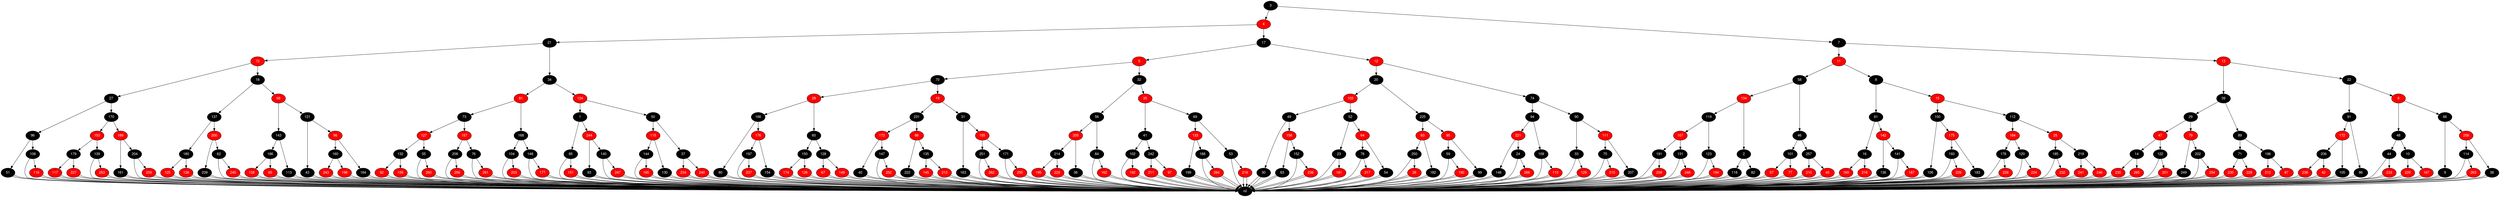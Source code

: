 digraph RB_Teste {
	node [fontname="Helvetica,Arial,sans-serif" style="filled"]
	edge [fontname="Helvetica,Arial,sans-serif" color="black"]

	{
		node [fillcolor=" black" fontcolor=" white"] nil 
		node [fillcolor=" black" fontcolor=" white"] 3 
		node [fillcolor=" red" fontcolor=" white"] 4 
		node [fillcolor=" black" fontcolor=" white"] 21 
		node [fillcolor=" red" fontcolor=" white"] 72 
		node [fillcolor=" black" fontcolor=" white"] 27 
		node [fillcolor=" black" fontcolor=" white"] 96 
		node [fillcolor=" black" fontcolor=" white"] 51 
		node [fillcolor=" black" fontcolor=" white"] 108 
		node [fillcolor=" red" fontcolor=" white"] 116 
		node [fillcolor=" black" fontcolor=" white"] 170 
		node [fillcolor=" red" fontcolor=" white"] 153 
		node [fillcolor=" black" fontcolor=" white"] 179 
		node [fillcolor=" red" fontcolor=" white"] 117 
		node [fillcolor=" red" fontcolor=" white"] 227 
		node [fillcolor=" black" fontcolor=" white"] 139 
		node [fillcolor=" red" fontcolor=" white"] 253 
		node [fillcolor=" red" fontcolor=" white"] 189 
		node [fillcolor=" black" fontcolor=" white"] 161 
		node [fillcolor=" black" fontcolor=" white"] 204 
		node [fillcolor=" red" fontcolor=" white"] 259 
		node [fillcolor=" black" fontcolor=" white"] 18 
		node [fillcolor=" black" fontcolor=" white"] 137 
		node [fillcolor=" black" fontcolor=" white"] 180 
		node [fillcolor=" red" fontcolor=" white"] 125 
		node [fillcolor=" red" fontcolor=" white"] 138 
		node [fillcolor=" red" fontcolor=" white"] 200 
		node [fillcolor=" black" fontcolor=" white"] 239 
		node [fillcolor=" black" fontcolor=" white"] 62 
		node [fillcolor=" red" fontcolor=" white"] 245 
		node [fillcolor=" red" fontcolor=" white"] 68 
		node [fillcolor=" black" fontcolor=" white"] 143 
		node [fillcolor=" black" fontcolor=" white"] 186 
		node [fillcolor=" red" fontcolor=" white"] 158 
		node [fillcolor=" red" fontcolor=" white"] 65 
		node [fillcolor=" black" fontcolor=" white"] 113 
		node [fillcolor=" black" fontcolor=" white"] 121 
		node [fillcolor=" black" fontcolor=" white"] 43 
		node [fillcolor=" red" fontcolor=" white"] 98 
		node [fillcolor=" black" fontcolor=" white"] 160 
		node [fillcolor=" red" fontcolor=" white"] 243 
		node [fillcolor=" red" fontcolor=" white"] 198 
		node [fillcolor=" black" fontcolor=" white"] 164 
		node [fillcolor=" black" fontcolor=" white"] 34 
		node [fillcolor=" red" fontcolor=" white"] 81 
		node [fillcolor=" black" fontcolor=" white"] 73 
		node [fillcolor=" red" fontcolor=" white"] 127 
		node [fillcolor=" black" fontcolor=" white"] 132 
		node [fillcolor=" red" fontcolor=" white"] 92 
		node [fillcolor=" red" fontcolor=" white"] 159 
		node [fillcolor=" black" fontcolor=" white"] 55 
		node [fillcolor=" red" fontcolor=" white"] 260 
		node [fillcolor=" red" fontcolor=" white"] 157 
		node [fillcolor=" black" fontcolor=" white"] 208 
		node [fillcolor=" red" fontcolor=" white"] 256 
		node [fillcolor=" black" fontcolor=" white"] 76 
		node [fillcolor=" red" fontcolor=" white"] 261 
		node [fillcolor=" black" fontcolor=" white"] 168 
		node [fillcolor=" black" fontcolor=" white"] 104 
		node [fillcolor=" red" fontcolor=" white"] 203 
		node [fillcolor=" black" fontcolor=" white"] 148 
		node [fillcolor=" red" fontcolor=" white"] 177 
		node [fillcolor=" red" fontcolor=" white"] 124 
		node [fillcolor=" black" fontcolor=" white"] 1 
		node [fillcolor=" black" fontcolor=" white"] 85 
		node [fillcolor=" red" fontcolor=" white"] 151 
		node [fillcolor=" red" fontcolor=" white"] 244 
		node [fillcolor=" black" fontcolor=" white"] 93 
		node [fillcolor=" black" fontcolor=" white"] 140 
		node [fillcolor=" red" fontcolor=" white"] 247 
		node [fillcolor=" black" fontcolor=" white"] 50 
		node [fillcolor=" red" fontcolor=" white"] 115 
		node [fillcolor=" black" fontcolor=" white"] 144 
		node [fillcolor=" red" fontcolor=" white"] 165 
		node [fillcolor=" black" fontcolor=" white"] 130 
		node [fillcolor=" black" fontcolor=" white"] 37 
		node [fillcolor=" red" fontcolor=" white"] 234 
		node [fillcolor=" red" fontcolor=" white"] 240 
		node [fillcolor=" black" fontcolor=" white"] 17 
		node [fillcolor=" red" fontcolor=" white"] 5 
		node [fillcolor=" black" fontcolor=" white"] 70 
		node [fillcolor=" red" fontcolor=" white"] 28 
		node [fillcolor=" black" fontcolor=" white"] 166 
		node [fillcolor=" black" fontcolor=" white"] 80 
		node [fillcolor=" red" fontcolor=" white"] 176 
		node [fillcolor=" black" fontcolor=" white"] 197 
		node [fillcolor=" red" fontcolor=" white"] 237 
		node [fillcolor=" black" fontcolor=" white"] 154 
		node [fillcolor=" black" fontcolor=" white"] 60 
		node [fillcolor=" black" fontcolor=" white"] 150 
		node [fillcolor=" red" fontcolor=" white"] 174 
		node [fillcolor=" red" fontcolor=" white"] 126 
		node [fillcolor=" black" fontcolor=" white"] 128 
		node [fillcolor=" red" fontcolor=" white"] 67 
		node [fillcolor=" red" fontcolor=" white"] 149 
		node [fillcolor=" red" fontcolor=" white"] 19 
		node [fillcolor=" black" fontcolor=" white"] 231 
		node [fillcolor=" red" fontcolor=" white"] 173 
		node [fillcolor=" black" fontcolor=" white"] 40 
		node [fillcolor=" black" fontcolor=" white"] 147 
		node [fillcolor=" red" fontcolor=" white"] 252 
		node [fillcolor=" red" fontcolor=" white"] 88 
		node [fillcolor=" black" fontcolor=" white"] 222 
		node [fillcolor=" black" fontcolor=" white"] 135 
		node [fillcolor=" red" fontcolor=" white"] 145 
		node [fillcolor=" red" fontcolor=" white"] 213 
		node [fillcolor=" black" fontcolor=" white"] 31 
		node [fillcolor=" black" fontcolor=" white"] 163 
		node [fillcolor=" red" fontcolor=" white"] 155 
		node [fillcolor=" black" fontcolor=" white"] 251 
		node [fillcolor=" red" fontcolor=" white"] 262 
		node [fillcolor=" black" fontcolor=" white"] 171 
		node [fillcolor=" red" fontcolor=" white"] 255 
		node [fillcolor=" black" fontcolor=" white"] 32 
		node [fillcolor=" black" fontcolor=" white"] 56 
		node [fillcolor=" red" fontcolor=" white"] 205 
		node [fillcolor=" black" fontcolor=" white"] 214 
		node [fillcolor=" red" fontcolor=" white"] 195 
		node [fillcolor=" red" fontcolor=" white"] 223 
		node [fillcolor=" black" fontcolor=" white"] 36 
		node [fillcolor=" black" fontcolor=" white"] 84 
		node [fillcolor=" red" fontcolor=" white"] 162 
		node [fillcolor=" red" fontcolor=" white"] 35 
		node [fillcolor=" black" fontcolor=" white"] 41 
		node [fillcolor=" black" fontcolor=" white"] 102 
		node [fillcolor=" red" fontcolor=" white"] 192 
		node [fillcolor=" black" fontcolor=" white"] 242 
		node [fillcolor=" red" fontcolor=" white"] 211 
		node [fillcolor=" red" fontcolor=" white"] 97 
		node [fillcolor=" black" fontcolor=" white"] 69 
		node [fillcolor=" red" fontcolor=" white"] 133 
		node [fillcolor=" black" fontcolor=" white"] 199 
		node [fillcolor=" black" fontcolor=" white"] 188 
		node [fillcolor=" red" fontcolor=" white"] 264 
		node [fillcolor=" black" fontcolor=" white"] 53 
		node [fillcolor=" red" fontcolor=" white"] 216 
		node [fillcolor=" red" fontcolor=" white"] 12 
		node [fillcolor=" black" fontcolor=" white"] 20 
		node [fillcolor=" red" fontcolor=" white"] 103 
		node [fillcolor=" black" fontcolor=" white"] 49 
		node [fillcolor=" black" fontcolor=" white"] 30 
		node [fillcolor=" red" fontcolor=" white"] 156 
		node [fillcolor=" black" fontcolor=" white"] 63 
		node [fillcolor=" black" fontcolor=" white"] 152 
		node [fillcolor=" red" fontcolor=" white"] 236 
		node [fillcolor=" black" fontcolor=" white"] 52 
		node [fillcolor=" black" fontcolor=" white"] 23 
		node [fillcolor=" red" fontcolor=" white"] 181 
		node [fillcolor=" red" fontcolor=" white"] 64 
		node [fillcolor=" black" fontcolor=" white"] 78 
		node [fillcolor=" red" fontcolor=" white"] 217 
		node [fillcolor=" black" fontcolor=" white"] 54 
		node [fillcolor=" black" fontcolor=" white"] 225 
		node [fillcolor=" red" fontcolor=" white"] 83 
		node [fillcolor=" black" fontcolor=" white"] 250 
		node [fillcolor=" red" fontcolor=" white"] 26 
		node [fillcolor=" black" fontcolor=" white"] 182 
		node [fillcolor=" red" fontcolor=" white"] 95 
		node [fillcolor=" black" fontcolor=" white"] 59 
		node [fillcolor=" red" fontcolor=" white"] 190 
		node [fillcolor=" black" fontcolor=" white"] 99 
		node [fillcolor=" black" fontcolor=" white"] 74 
		node [fillcolor=" black" fontcolor=" white"] 94 
		node [fillcolor=" red" fontcolor=" white"] 221 
		node [fillcolor=" black" fontcolor=" white"] 146 
		node [fillcolor=" black" fontcolor=" white"] 24 
		node [fillcolor=" red" fontcolor=" white"] 266 
		node [fillcolor=" black" fontcolor=" white"] 109 
		node [fillcolor=" red" fontcolor=" white"] 110 
		node [fillcolor=" black" fontcolor=" white"] 90 
		node [fillcolor=" black" fontcolor=" white"] 33 
		node [fillcolor=" red" fontcolor=" white"] 129 
		node [fillcolor=" red" fontcolor=" white"] 111 
		node [fillcolor=" black" fontcolor=" white"] 75 
		node [fillcolor=" red" fontcolor=" white"] 215 
		node [fillcolor=" black" fontcolor=" white"] 207 
		node [fillcolor=" black" fontcolor=" white"] 7 
		node [fillcolor=" red" fontcolor=" white"] 11 
		node [fillcolor=" black" fontcolor=" white"] 58 
		node [fillcolor=" red" fontcolor=" white"] 134 
		node [fillcolor=" black" fontcolor=" white"] 119 
		node [fillcolor=" red" fontcolor=" white"] 107 
		node [fillcolor=" black" fontcolor=" white"] 191 
		node [fillcolor=" red" fontcolor=" white"] 209 
		node [fillcolor=" black" fontcolor=" white"] 131 
		node [fillcolor=" red" fontcolor=" white"] 248 
		node [fillcolor=" black" fontcolor=" white"] 123 
		node [fillcolor=" red" fontcolor=" white"] 194 
		node [fillcolor=" black" fontcolor=" white"] 2 
		node [fillcolor=" black" fontcolor=" white"] 118 
		node [fillcolor=" black" fontcolor=" white"] 82 
		node [fillcolor=" black" fontcolor=" white"] 46 
		node [fillcolor=" black" fontcolor=" white"] 101 
		node [fillcolor=" red" fontcolor=" white"] 57 
		node [fillcolor=" red" fontcolor=" white"] 77 
		node [fillcolor=" black" fontcolor=" white"] 257 
		node [fillcolor=" red" fontcolor=" white"] 210 
		node [fillcolor=" red" fontcolor=" white"] 45 
		node [fillcolor=" black" fontcolor=" white"] 8 
		node [fillcolor=" black" fontcolor=" white"] 61 
		node [fillcolor=" black" fontcolor=" white"] 16 
		node [fillcolor=" red" fontcolor=" white"] 169 
		node [fillcolor=" red" fontcolor=" white"] 218 
		node [fillcolor=" red" fontcolor=" white"] 142 
		node [fillcolor=" black" fontcolor=" white"] 136 
		node [fillcolor=" black" fontcolor=" white"] 141 
		node [fillcolor=" red" fontcolor=" white"] 187 
		node [fillcolor=" red" fontcolor=" white"] 15 
		node [fillcolor=" black" fontcolor=" white"] 100 
		node [fillcolor=" black" fontcolor=" white"] 106 
		node [fillcolor=" red" fontcolor=" white"] 175 
		node [fillcolor=" black" fontcolor=" white"] 193 
		node [fillcolor=" red" fontcolor=" white"] 226 
		node [fillcolor=" black" fontcolor=" white"] 183 
		node [fillcolor=" black" fontcolor=" white"] 112 
		node [fillcolor=" red" fontcolor=" white"] 184 
		node [fillcolor=" black" fontcolor=" white"] 178 
		node [fillcolor=" red" fontcolor=" white"] 229 
		node [fillcolor=" black" fontcolor=" white"] 120 
		node [fillcolor=" red" fontcolor=" white"] 224 
		node [fillcolor=" red" fontcolor=" white"] 25 
		node [fillcolor=" black" fontcolor=" white"] 185 
		node [fillcolor=" red" fontcolor=" white"] 232 
		node [fillcolor=" black" fontcolor=" white"] 219 
		node [fillcolor=" red" fontcolor=" white"] 241 
		node [fillcolor=" red" fontcolor=" white"] 246 
		node [fillcolor=" red" fontcolor=" white"] 13 
		node [fillcolor=" black" fontcolor=" white"] 39 
		node [fillcolor=" black" fontcolor=" white"] 29 
		node [fillcolor=" red" fontcolor=" white"] 47 
		node [fillcolor=" black" fontcolor=" white"] 14 
		node [fillcolor=" red" fontcolor=" white"] 235 
		node [fillcolor=" red" fontcolor=" white"] 265 
		node [fillcolor=" black" fontcolor=" white"] 122 
		node [fillcolor=" red" fontcolor=" white"] 201 
		node [fillcolor=" red" fontcolor=" white"] 79 
		node [fillcolor=" black" fontcolor=" white"] 249 
		node [fillcolor=" black" fontcolor=" white"] 202 
		node [fillcolor=" red" fontcolor=" white"] 254 
		node [fillcolor=" black" fontcolor=" white"] 89 
		node [fillcolor=" black" fontcolor=" white"] 71 
		node [fillcolor=" red" fontcolor=" white"] 230 
		node [fillcolor=" red" fontcolor=" white"] 228 
		node [fillcolor=" black" fontcolor=" white"] 196 
		node [fillcolor=" red" fontcolor=" white"] 212 
		node [fillcolor=" red" fontcolor=" white"] 87 
		node [fillcolor=" black" fontcolor=" white"] 22 
		node [fillcolor=" black" fontcolor=" white"] 91 
		node [fillcolor=" red" fontcolor=" white"] 172 
		node [fillcolor=" black" fontcolor=" white"] 206 
		node [fillcolor=" red" fontcolor=" white"] 238 
		node [fillcolor=" red" fontcolor=" white"] 42 
		node [fillcolor=" black" fontcolor=" white"] 105 
		node [fillcolor=" black" fontcolor=" white"] 86 
		node [fillcolor=" red" fontcolor=" white"] 6 
		node [fillcolor=" black" fontcolor=" white"] 48 
		node [fillcolor=" black" fontcolor=" white"] 44 
		node [fillcolor=" red" fontcolor=" white"] 233 
		node [fillcolor=" black" fontcolor=" white"] 10 
		node [fillcolor=" red" fontcolor=" white"] 220 
		node [fillcolor=" red" fontcolor=" white"] 167 
		node [fillcolor=" black" fontcolor=" white"] 66 
		node [fillcolor=" black" fontcolor=" white"] 9 
		node [fillcolor=" red" fontcolor=" white"] 258 
		node [fillcolor=" black" fontcolor=" white"] 114 
		node [fillcolor=" red" fontcolor=" white"] 263 
		node [fillcolor=" black" fontcolor=" white"] 38 
	}

	3 -> 4 
	3 -> 7 
	4 -> 21 
	4 -> 17 
	21 -> 72 
	21 -> 34 
	72 -> 27 
	72 -> 18 
	27 -> 96 
	27 -> 170 
	96 -> 51 
	96 -> 108 
	51 -> nil 
	51 -> nil 
	108 -> 116 
	108 -> nil 
	116 -> nil 
	116 -> nil 
	170 -> 153 
	170 -> 189 
	153 -> 179 
	153 -> 139 
	179 -> 117 
	179 -> 227 
	117 -> nil 
	117 -> nil 
	227 -> nil 
	227 -> nil 
	139 -> 253 
	139 -> nil 
	253 -> nil 
	253 -> nil 
	189 -> 161 
	189 -> 204 
	161 -> nil 
	161 -> nil 
	204 -> 259 
	204 -> nil 
	259 -> nil 
	259 -> nil 
	18 -> 137 
	18 -> 68 
	137 -> 180 
	137 -> 200 
	180 -> 125 
	180 -> 138 
	125 -> nil 
	125 -> nil 
	138 -> nil 
	138 -> nil 
	200 -> 239 
	200 -> 62 
	239 -> nil 
	239 -> nil 
	62 -> 245 
	62 -> nil 
	245 -> nil 
	245 -> nil 
	68 -> 143 
	68 -> 121 
	143 -> 186 
	143 -> 113 
	186 -> 158 
	186 -> 65 
	158 -> nil 
	158 -> nil 
	65 -> nil 
	65 -> nil 
	113 -> nil 
	113 -> nil 
	121 -> 43 
	121 -> 98 
	43 -> nil 
	43 -> nil 
	98 -> 160 
	98 -> 164 
	160 -> 243 
	160 -> 198 
	243 -> nil 
	243 -> nil 
	198 -> nil 
	198 -> nil 
	164 -> nil 
	164 -> nil 
	34 -> 81 
	34 -> 124 
	81 -> 73 
	81 -> 168 
	73 -> 127 
	73 -> 157 
	127 -> 132 
	127 -> 55 
	132 -> 92 
	132 -> 159 
	92 -> nil 
	92 -> nil 
	159 -> nil 
	159 -> nil 
	55 -> 260 
	55 -> nil 
	260 -> nil 
	260 -> nil 
	157 -> 208 
	157 -> 76 
	208 -> 256 
	208 -> nil 
	256 -> nil 
	256 -> nil 
	76 -> 261 
	76 -> nil 
	261 -> nil 
	261 -> nil 
	168 -> 104 
	168 -> 148 
	104 -> 203 
	104 -> nil 
	203 -> nil 
	203 -> nil 
	148 -> 177 
	148 -> nil 
	177 -> nil 
	177 -> nil 
	124 -> 1 
	124 -> 50 
	1 -> 85 
	1 -> 244 
	85 -> 151 
	85 -> nil 
	151 -> nil 
	151 -> nil 
	244 -> 93 
	244 -> 140 
	93 -> nil 
	93 -> nil 
	140 -> 247 
	140 -> nil 
	247 -> nil 
	247 -> nil 
	50 -> 115 
	50 -> 37 
	115 -> 144 
	115 -> 130 
	144 -> 165 
	144 -> nil 
	165 -> nil 
	165 -> nil 
	130 -> nil 
	130 -> nil 
	37 -> 234 
	37 -> 240 
	234 -> nil 
	234 -> nil 
	240 -> nil 
	240 -> nil 
	17 -> 5 
	17 -> 12 
	5 -> 70 
	5 -> 32 
	70 -> 28 
	70 -> 19 
	28 -> 166 
	28 -> 60 
	166 -> 80 
	166 -> 176 
	80 -> nil 
	80 -> nil 
	176 -> 197 
	176 -> 154 
	197 -> 237 
	197 -> nil 
	237 -> nil 
	237 -> nil 
	154 -> nil 
	154 -> nil 
	60 -> 150 
	60 -> 128 
	150 -> 174 
	150 -> 126 
	174 -> nil 
	174 -> nil 
	126 -> nil 
	126 -> nil 
	128 -> 67 
	128 -> 149 
	67 -> nil 
	67 -> nil 
	149 -> nil 
	149 -> nil 
	19 -> 231 
	19 -> 31 
	231 -> 173 
	231 -> 88 
	173 -> 40 
	173 -> 147 
	40 -> nil 
	40 -> nil 
	147 -> 252 
	147 -> nil 
	252 -> nil 
	252 -> nil 
	88 -> 222 
	88 -> 135 
	222 -> nil 
	222 -> nil 
	135 -> 145 
	135 -> 213 
	145 -> nil 
	145 -> nil 
	213 -> nil 
	213 -> nil 
	31 -> 163 
	31 -> 155 
	163 -> nil 
	163 -> nil 
	155 -> 251 
	155 -> 171 
	251 -> 262 
	251 -> nil 
	262 -> nil 
	262 -> nil 
	171 -> 255 
	171 -> nil 
	255 -> nil 
	255 -> nil 
	32 -> 56 
	32 -> 35 
	56 -> 205 
	56 -> 84 
	205 -> 214 
	205 -> 36 
	214 -> 195 
	214 -> 223 
	195 -> nil 
	195 -> nil 
	223 -> nil 
	223 -> nil 
	36 -> nil 
	36 -> nil 
	84 -> 162 
	84 -> nil 
	162 -> nil 
	162 -> nil 
	35 -> 41 
	35 -> 69 
	41 -> 102 
	41 -> 242 
	102 -> 192 
	102 -> nil 
	192 -> nil 
	192 -> nil 
	242 -> 211 
	242 -> 97 
	211 -> nil 
	211 -> nil 
	97 -> nil 
	97 -> nil 
	69 -> 133 
	69 -> 53 
	133 -> 199 
	133 -> 188 
	199 -> nil 
	199 -> nil 
	188 -> 264 
	188 -> nil 
	264 -> nil 
	264 -> nil 
	53 -> 216 
	53 -> nil 
	216 -> nil 
	216 -> nil 
	12 -> 20 
	12 -> 74 
	20 -> 103 
	20 -> 225 
	103 -> 49 
	103 -> 52 
	49 -> 30 
	49 -> 156 
	30 -> nil 
	30 -> nil 
	156 -> 63 
	156 -> 152 
	63 -> nil 
	63 -> nil 
	152 -> 236 
	152 -> nil 
	236 -> nil 
	236 -> nil 
	52 -> 23 
	52 -> 64 
	23 -> 181 
	23 -> nil 
	181 -> nil 
	181 -> nil 
	64 -> 78 
	64 -> 54 
	78 -> 217 
	78 -> nil 
	217 -> nil 
	217 -> nil 
	54 -> nil 
	54 -> nil 
	225 -> 83 
	225 -> 95 
	83 -> 250 
	83 -> 182 
	250 -> 26 
	250 -> nil 
	26 -> nil 
	26 -> nil 
	182 -> nil 
	182 -> nil 
	95 -> 59 
	95 -> 99 
	59 -> 190 
	59 -> nil 
	190 -> nil 
	190 -> nil 
	99 -> nil 
	99 -> nil 
	74 -> 94 
	74 -> 90 
	94 -> 221 
	94 -> 109 
	221 -> 146 
	221 -> 24 
	146 -> nil 
	146 -> nil 
	24 -> 266 
	24 -> nil 
	266 -> nil 
	266 -> nil 
	109 -> 110 
	109 -> nil 
	110 -> nil 
	110 -> nil 
	90 -> 33 
	90 -> 111 
	33 -> 129 
	33 -> nil 
	129 -> nil 
	129 -> nil 
	111 -> 75 
	111 -> 207 
	75 -> 215 
	75 -> nil 
	215 -> nil 
	215 -> nil 
	207 -> nil 
	207 -> nil 
	7 -> 11 
	7 -> 13 
	11 -> 58 
	11 -> 8 
	58 -> 134 
	58 -> 46 
	134 -> 119 
	134 -> 2 
	119 -> 107 
	119 -> 123 
	107 -> 191 
	107 -> 131 
	191 -> 209 
	191 -> nil 
	209 -> nil 
	209 -> nil 
	131 -> 248 
	131 -> nil 
	248 -> nil 
	248 -> nil 
	123 -> 194 
	123 -> nil 
	194 -> nil 
	194 -> nil 
	2 -> 118 
	2 -> 82 
	118 -> nil 
	118 -> nil 
	82 -> nil 
	82 -> nil 
	46 -> 101 
	46 -> 257 
	101 -> 57 
	101 -> 77 
	57 -> nil 
	57 -> nil 
	77 -> nil 
	77 -> nil 
	257 -> 210 
	257 -> 45 
	210 -> nil 
	210 -> nil 
	45 -> nil 
	45 -> nil 
	8 -> 61 
	8 -> 15 
	61 -> 16 
	61 -> 142 
	16 -> 169 
	16 -> 218 
	169 -> nil 
	169 -> nil 
	218 -> nil 
	218 -> nil 
	142 -> 136 
	142 -> 141 
	136 -> nil 
	136 -> nil 
	141 -> 187 
	141 -> nil 
	187 -> nil 
	187 -> nil 
	15 -> 100 
	15 -> 112 
	100 -> 106 
	100 -> 175 
	106 -> nil 
	106 -> nil 
	175 -> 193 
	175 -> 183 
	193 -> 226 
	193 -> nil 
	226 -> nil 
	226 -> nil 
	183 -> nil 
	183 -> nil 
	112 -> 184 
	112 -> 25 
	184 -> 178 
	184 -> 120 
	178 -> 229 
	178 -> nil 
	229 -> nil 
	229 -> nil 
	120 -> 224 
	120 -> nil 
	224 -> nil 
	224 -> nil 
	25 -> 185 
	25 -> 219 
	185 -> 232 
	185 -> nil 
	232 -> nil 
	232 -> nil 
	219 -> 241 
	219 -> 246 
	241 -> nil 
	241 -> nil 
	246 -> nil 
	246 -> nil 
	13 -> 39 
	13 -> 22 
	39 -> 29 
	39 -> 89 
	29 -> 47 
	29 -> 79 
	47 -> 14 
	47 -> 122 
	14 -> 235 
	14 -> 265 
	235 -> nil 
	235 -> nil 
	265 -> nil 
	265 -> nil 
	122 -> 201 
	122 -> nil 
	201 -> nil 
	201 -> nil 
	79 -> 249 
	79 -> 202 
	249 -> nil 
	249 -> nil 
	202 -> 254 
	202 -> nil 
	254 -> nil 
	254 -> nil 
	89 -> 71 
	89 -> 196 
	71 -> 230 
	71 -> 228 
	230 -> nil 
	230 -> nil 
	228 -> nil 
	228 -> nil 
	196 -> 212 
	196 -> 87 
	212 -> nil 
	212 -> nil 
	87 -> nil 
	87 -> nil 
	22 -> 91 
	22 -> 6 
	91 -> 172 
	91 -> 86 
	172 -> 206 
	172 -> 105 
	206 -> 238 
	206 -> 42 
	238 -> nil 
	238 -> nil 
	42 -> nil 
	42 -> nil 
	105 -> nil 
	105 -> nil 
	86 -> nil 
	86 -> nil 
	6 -> 48 
	6 -> 66 
	48 -> 44 
	48 -> 10 
	44 -> 233 
	44 -> nil 
	233 -> nil 
	233 -> nil 
	10 -> 220 
	10 -> 167 
	220 -> nil 
	220 -> nil 
	167 -> nil 
	167 -> nil 
	66 -> 9 
	66 -> 258 
	9 -> nil 
	9 -> nil 
	258 -> 114 
	258 -> 38 
	114 -> 263 
	114 -> nil 
	263 -> nil 
	263 -> nil 
	38 -> nil 
	38 -> nil 
}
